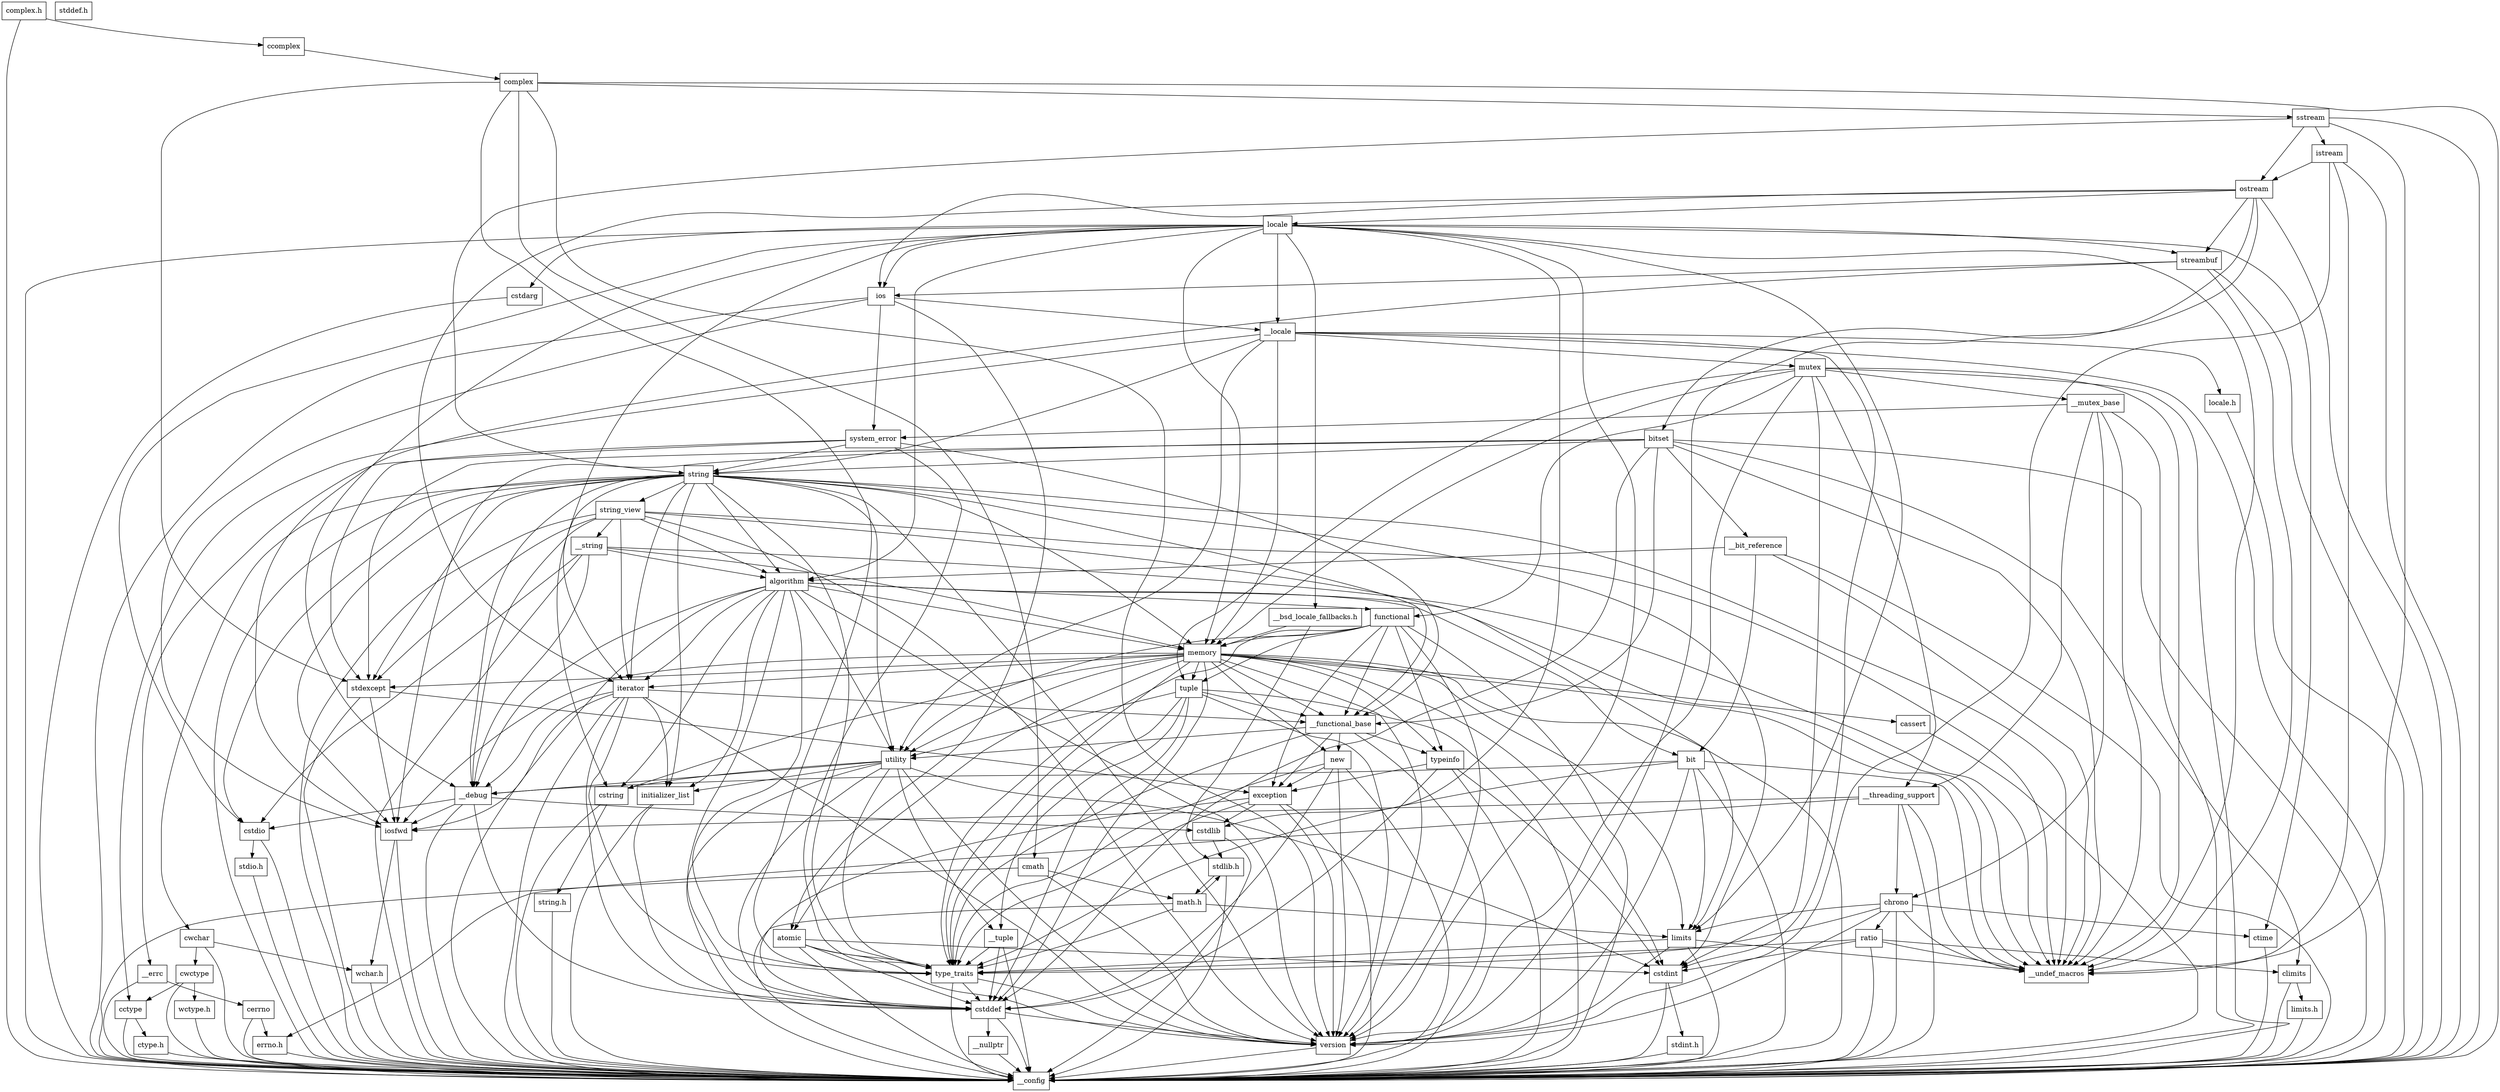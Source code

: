 digraph "dependencies" {
  header_1 [ shape="box", label="complex.h"];
  header_2 [ shape="box", label="__config"];
  header_11 [ shape="box", label="ccomplex"];
  header_12 [ shape="box", label="complex"];
  header_13 [ shape="box", label="type_traits"];
  header_14 [ shape="box", label="cstddef"];
  header_15 [ shape="box", label="version"];
  header_18 [ shape="box", label="__nullptr"];
  header_19 [ shape="box", label="stdexcept"];
  header_20 [ shape="box", label="exception"];
  header_21 [ shape="box", label="cstdlib"];
  header_22 [ shape="box", label="stdlib.h"];
  header_25 [ shape="box", label="stddef.h"];
  header_56 [ shape="box", label="math.h"];
  header_68 [ shape="box", label="limits"];
  header_69 [ shape="box", label="__undef_macros"];
  header_70 [ shape="box", label="iosfwd"];
  header_71 [ shape="box", label="wchar.h"];
  header_80 [ shape="box", label="cmath"];
  header_81 [ shape="box", label="sstream"];
  header_82 [ shape="box", label="ostream"];
  header_83 [ shape="box", label="ios"];
  header_84 [ shape="box", label="__locale"];
  header_85 [ shape="box", label="string"];
  header_86 [ shape="box", label="string_view"];
  header_87 [ shape="box", label="__string"];
  header_88 [ shape="box", label="algorithm"];
  header_89 [ shape="box", label="initializer_list"];
  header_90 [ shape="box", label="cstring"];
  header_91 [ shape="box", label="string.h"];
  header_94 [ shape="box", label="utility"];
  header_95 [ shape="box", label="__tuple"];
  header_96 [ shape="box", label="cstdint"];
  header_97 [ shape="box", label="stdint.h"];
  header_101 [ shape="box", label="__debug"];
  header_102 [ shape="box", label="cstdio"];
  header_103 [ shape="box", label="stdio.h"];
  header_112 [ shape="box", label="memory"];
  header_113 [ shape="box", label="typeinfo"];
  header_114 [ shape="box", label="new"];
  header_115 [ shape="box", label="iterator"];
  header_116 [ shape="box", label="__functional_base"];
  header_117 [ shape="box", label="tuple"];
  header_118 [ shape="box", label="cassert"];
  header_120 [ shape="box", label="atomic"];
  header_121 [ shape="box", label="functional"];
  header_122 [ shape="box", label="bit"];
  header_123 [ shape="box", label="cwchar"];
  header_124 [ shape="box", label="cwctype"];
  header_125 [ shape="box", label="cctype"];
  header_126 [ shape="box", label="ctype.h"];
  header_128 [ shape="box", label="wctype.h"];
  header_131 [ shape="box", label="mutex"];
  header_132 [ shape="box", label="__mutex_base"];
  header_133 [ shape="box", label="chrono"];
  header_134 [ shape="box", label="ctime"];
  header_140 [ shape="box", label="ratio"];
  header_141 [ shape="box", label="climits"];
  header_142 [ shape="box", label="limits.h"];
  header_151 [ shape="box", label="system_error"];
  header_152 [ shape="box", label="__errc"];
  header_153 [ shape="box", label="cerrno"];
  header_154 [ shape="box", label="errno.h"];
  header_162 [ shape="box", label="__threading_support"];
  header_168 [ shape="box", label="locale.h"];
  header_171 [ shape="box", label="streambuf"];
  header_172 [ shape="box", label="locale"];
  header_173 [ shape="box", label="cstdarg"];
  header_175 [ shape="box", label="__bsd_locale_fallbacks.h"];
  header_176 [ shape="box", label="bitset"];
  header_177 [ shape="box", label="__bit_reference"];
  header_178 [ shape="box", label="istream"];
  header_172 -> header_2;
  header_172 -> header_84;
  header_172 -> header_101;
  header_172 -> header_88;
  header_172 -> header_112;
  header_172 -> header_83;
  header_172 -> header_171;
  header_172 -> header_115;
  header_172 -> header_68;
  header_172 -> header_15;
  header_172 -> header_173;
  header_172 -> header_21;
  header_172 -> header_134;
  header_172 -> header_102;
  header_172 -> header_175;
  header_172 -> header_69;
  header_12 -> header_2;
  header_12 -> header_13;
  header_12 -> header_19;
  header_12 -> header_80;
  header_12 -> header_81;
  header_12 -> header_15;
  header_20 -> header_2;
  header_20 -> header_14;
  header_20 -> header_21;
  header_20 -> header_13;
  header_20 -> header_15;
  header_102 -> header_2;
  header_102 -> header_103;
  header_103 -> header_2;
  header_117 -> header_2;
  header_117 -> header_95;
  header_117 -> header_14;
  header_117 -> header_13;
  header_117 -> header_116;
  header_117 -> header_94;
  header_117 -> header_15;
  header_162 -> header_2;
  header_162 -> header_133;
  header_162 -> header_70;
  header_162 -> header_154;
  header_162 -> header_69;
  header_124 -> header_2;
  header_124 -> header_125;
  header_124 -> header_128;
  header_121 -> header_2;
  header_121 -> header_13;
  header_121 -> header_113;
  header_121 -> header_20;
  header_121 -> header_112;
  header_121 -> header_117;
  header_121 -> header_94;
  header_121 -> header_15;
  header_121 -> header_116;
  header_171 -> header_2;
  header_171 -> header_70;
  header_171 -> header_83;
  header_171 -> header_69;
  header_13 -> header_2;
  header_13 -> header_14;
  header_13 -> header_15;
  header_85 -> header_2;
  header_85 -> header_86;
  header_85 -> header_70;
  header_85 -> header_90;
  header_85 -> header_102;
  header_85 -> header_123;
  header_85 -> header_88;
  header_85 -> header_115;
  header_85 -> header_94;
  header_85 -> header_112;
  header_85 -> header_19;
  header_85 -> header_13;
  header_85 -> header_89;
  header_85 -> header_116;
  header_85 -> header_15;
  header_85 -> header_96;
  header_85 -> header_101;
  header_85 -> header_69;
  header_14 -> header_2;
  header_14 -> header_15;
  header_14 -> header_18;
  header_101 -> header_2;
  header_101 -> header_70;
  header_101 -> header_21;
  header_101 -> header_102;
  header_101 -> header_14;
  header_140 -> header_2;
  header_140 -> header_96;
  header_140 -> header_141;
  header_140 -> header_13;
  header_140 -> header_69;
  header_131 -> header_2;
  header_131 -> header_132;
  header_131 -> header_96;
  header_131 -> header_121;
  header_131 -> header_112;
  header_131 -> header_117;
  header_131 -> header_15;
  header_131 -> header_162;
  header_131 -> header_69;
  header_173 -> header_2;
  header_152 -> header_2;
  header_152 -> header_153;
  header_141 -> header_2;
  header_141 -> header_142;
  header_94 -> header_2;
  header_94 -> header_95;
  header_94 -> header_13;
  header_94 -> header_89;
  header_94 -> header_14;
  header_94 -> header_90;
  header_94 -> header_96;
  header_94 -> header_15;
  header_94 -> header_101;
  header_11 -> header_12;
  header_118 -> header_2;
  header_97 -> header_2;
  header_125 -> header_2;
  header_125 -> header_126;
  header_177 -> header_2;
  header_177 -> header_122;
  header_177 -> header_88;
  header_177 -> header_69;
  header_84 -> header_2;
  header_84 -> header_85;
  header_84 -> header_112;
  header_84 -> header_94;
  header_84 -> header_131;
  header_84 -> header_96;
  header_84 -> header_125;
  header_84 -> header_168;
  header_151 -> header_152;
  header_151 -> header_13;
  header_151 -> header_19;
  header_151 -> header_116;
  header_151 -> header_85;
  header_178 -> header_2;
  header_178 -> header_15;
  header_178 -> header_82;
  header_178 -> header_69;
  header_113 -> header_2;
  header_113 -> header_20;
  header_113 -> header_14;
  header_113 -> header_96;
  header_89 -> header_2;
  header_89 -> header_14;
  header_176 -> header_2;
  header_176 -> header_177;
  header_176 -> header_14;
  header_176 -> header_141;
  header_176 -> header_85;
  header_176 -> header_19;
  header_176 -> header_70;
  header_176 -> header_116;
  header_176 -> header_69;
  header_83 -> header_2;
  header_83 -> header_70;
  header_83 -> header_84;
  header_83 -> header_151;
  header_83 -> header_120;
  header_96 -> header_2;
  header_96 -> header_97;
  header_168 -> header_2;
  header_123 -> header_2;
  header_123 -> header_124;
  header_123 -> header_71;
  header_22 -> header_2;
  header_22 -> header_56;
  header_81 -> header_2;
  header_81 -> header_82;
  header_81 -> header_178;
  header_81 -> header_85;
  header_81 -> header_69;
  header_68 -> header_2;
  header_68 -> header_13;
  header_68 -> header_69;
  header_68 -> header_15;
  header_80 -> header_2;
  header_80 -> header_56;
  header_80 -> header_15;
  header_120 -> header_2;
  header_120 -> header_14;
  header_120 -> header_96;
  header_120 -> header_13;
  header_120 -> header_15;
  header_122 -> header_2;
  header_122 -> header_68;
  header_122 -> header_13;
  header_122 -> header_15;
  header_122 -> header_101;
  header_122 -> header_69;
  header_153 -> header_2;
  header_153 -> header_154;
  header_18 -> header_2;
  header_88 -> header_2;
  header_88 -> header_89;
  header_88 -> header_13;
  header_88 -> header_90;
  header_88 -> header_94;
  header_88 -> header_112;
  header_88 -> header_121;
  header_88 -> header_115;
  header_88 -> header_14;
  header_88 -> header_122;
  header_88 -> header_15;
  header_88 -> header_101;
  header_88 -> header_69;
  header_56 -> header_2;
  header_56 -> header_22;
  header_56 -> header_13;
  header_56 -> header_68;
  header_115 -> header_2;
  header_115 -> header_70;
  header_115 -> header_116;
  header_115 -> header_13;
  header_115 -> header_14;
  header_115 -> header_89;
  header_115 -> header_15;
  header_115 -> header_101;
  header_82 -> header_2;
  header_82 -> header_83;
  header_82 -> header_171;
  header_82 -> header_172;
  header_82 -> header_115;
  header_82 -> header_176;
  header_82 -> header_15;
  header_15 -> header_2;
  header_116 -> header_2;
  header_116 -> header_13;
  header_116 -> header_113;
  header_116 -> header_20;
  header_116 -> header_114;
  header_116 -> header_94;
  header_126 -> header_2;
  header_87 -> header_2;
  header_87 -> header_88;
  header_87 -> header_102;
  header_87 -> header_112;
  header_87 -> header_101;
  header_87 -> header_69;
  header_1 -> header_2;
  header_1 -> header_11;
  header_133 -> header_2;
  header_133 -> header_134;
  header_133 -> header_13;
  header_133 -> header_140;
  header_133 -> header_68;
  header_133 -> header_15;
  header_133 -> header_69;
  header_70 -> header_2;
  header_70 -> header_71;
  header_114 -> header_2;
  header_114 -> header_20;
  header_114 -> header_13;
  header_114 -> header_14;
  header_114 -> header_15;
  header_21 -> header_2;
  header_21 -> header_22;
  header_19 -> header_2;
  header_19 -> header_20;
  header_19 -> header_70;
  header_112 -> header_2;
  header_112 -> header_13;
  header_112 -> header_113;
  header_112 -> header_14;
  header_112 -> header_96;
  header_112 -> header_114;
  header_112 -> header_94;
  header_112 -> header_68;
  header_112 -> header_115;
  header_112 -> header_116;
  header_112 -> header_70;
  header_112 -> header_117;
  header_112 -> header_19;
  header_112 -> header_90;
  header_112 -> header_118;
  header_112 -> header_120;
  header_112 -> header_15;
  header_112 -> header_69;
  header_71 -> header_2;
  header_95 -> header_2;
  header_95 -> header_14;
  header_95 -> header_13;
  header_90 -> header_2;
  header_90 -> header_91;
  header_132 -> header_2;
  header_132 -> header_133;
  header_132 -> header_151;
  header_132 -> header_162;
  header_132 -> header_69;
  header_175 -> header_22;
  header_175 -> header_112;
  header_142 -> header_2;
  header_91 -> header_2;
  header_86 -> header_2;
  header_86 -> header_87;
  header_86 -> header_88;
  header_86 -> header_115;
  header_86 -> header_68;
  header_86 -> header_19;
  header_86 -> header_15;
  header_86 -> header_101;
  header_86 -> header_69;
  header_154 -> header_2;
  header_128 -> header_2;
  header_134 -> header_2;
}